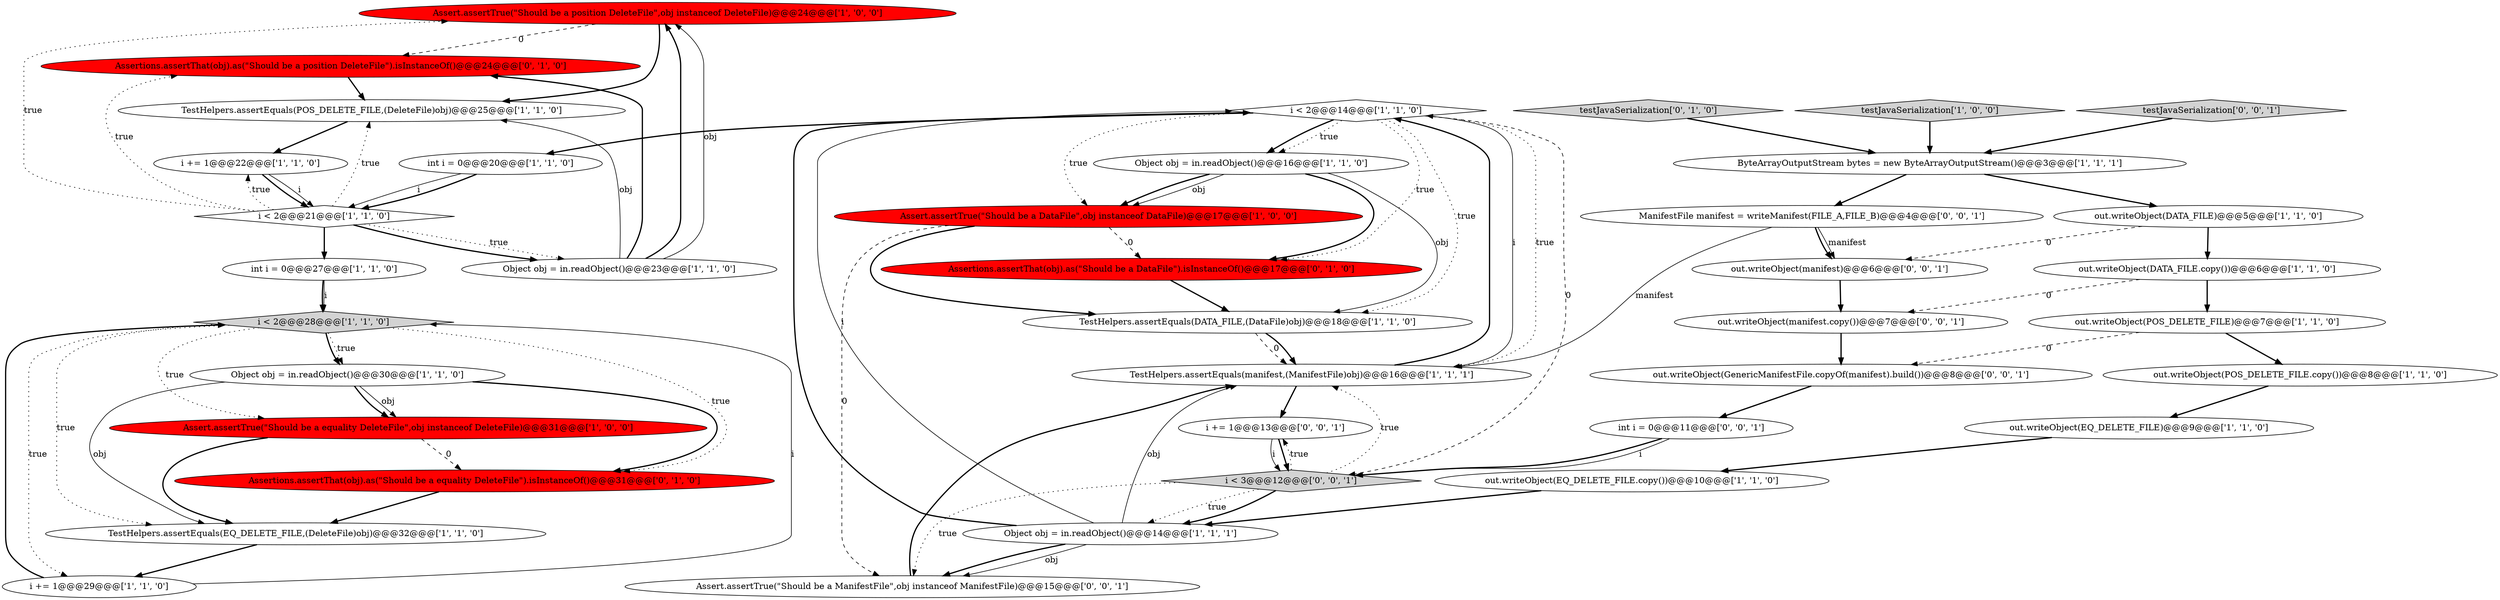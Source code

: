 digraph {
17 [style = filled, label = "Assert.assertTrue(\"Should be a position DeleteFile\",obj instanceof DeleteFile)@@@24@@@['1', '0', '0']", fillcolor = red, shape = ellipse image = "AAA1AAABBB1BBB"];
0 [style = filled, label = "Assert.assertTrue(\"Should be a equality DeleteFile\",obj instanceof DeleteFile)@@@31@@@['1', '0', '0']", fillcolor = red, shape = ellipse image = "AAA1AAABBB1BBB"];
26 [style = filled, label = "Assertions.assertThat(obj).as(\"Should be a position DeleteFile\").isInstanceOf()@@@24@@@['0', '1', '0']", fillcolor = red, shape = ellipse image = "AAA1AAABBB2BBB"];
6 [style = filled, label = "TestHelpers.assertEquals(DATA_FILE,(DataFile)obj)@@@18@@@['1', '1', '0']", fillcolor = white, shape = ellipse image = "AAA0AAABBB1BBB"];
23 [style = filled, label = "TestHelpers.assertEquals(POS_DELETE_FILE,(DeleteFile)obj)@@@25@@@['1', '1', '0']", fillcolor = white, shape = ellipse image = "AAA0AAABBB1BBB"];
2 [style = filled, label = "ByteArrayOutputStream bytes = new ByteArrayOutputStream()@@@3@@@['1', '1', '1']", fillcolor = white, shape = ellipse image = "AAA0AAABBB1BBB"];
19 [style = filled, label = "out.writeObject(POS_DELETE_FILE.copy())@@@8@@@['1', '1', '0']", fillcolor = white, shape = ellipse image = "AAA0AAABBB1BBB"];
32 [style = filled, label = "Assert.assertTrue(\"Should be a ManifestFile\",obj instanceof ManifestFile)@@@15@@@['0', '0', '1']", fillcolor = white, shape = ellipse image = "AAA0AAABBB3BBB"];
12 [style = filled, label = "testJavaSerialization['1', '0', '0']", fillcolor = lightgray, shape = diamond image = "AAA0AAABBB1BBB"];
30 [style = filled, label = "i < 3@@@12@@@['0', '0', '1']", fillcolor = lightgray, shape = diamond image = "AAA0AAABBB3BBB"];
22 [style = filled, label = "out.writeObject(POS_DELETE_FILE)@@@7@@@['1', '1', '0']", fillcolor = white, shape = ellipse image = "AAA0AAABBB1BBB"];
28 [style = filled, label = "Assertions.assertThat(obj).as(\"Should be a equality DeleteFile\").isInstanceOf()@@@31@@@['0', '1', '0']", fillcolor = red, shape = ellipse image = "AAA1AAABBB2BBB"];
25 [style = filled, label = "i < 2@@@21@@@['1', '1', '0']", fillcolor = white, shape = diamond image = "AAA0AAABBB1BBB"];
8 [style = filled, label = "i += 1@@@22@@@['1', '1', '0']", fillcolor = white, shape = ellipse image = "AAA0AAABBB1BBB"];
37 [style = filled, label = "i += 1@@@13@@@['0', '0', '1']", fillcolor = white, shape = ellipse image = "AAA0AAABBB3BBB"];
29 [style = filled, label = "Assertions.assertThat(obj).as(\"Should be a DataFile\").isInstanceOf()@@@17@@@['0', '1', '0']", fillcolor = red, shape = ellipse image = "AAA1AAABBB2BBB"];
33 [style = filled, label = "out.writeObject(manifest)@@@6@@@['0', '0', '1']", fillcolor = white, shape = ellipse image = "AAA0AAABBB3BBB"];
13 [style = filled, label = "int i = 0@@@27@@@['1', '1', '0']", fillcolor = white, shape = ellipse image = "AAA0AAABBB1BBB"];
24 [style = filled, label = "i += 1@@@29@@@['1', '1', '0']", fillcolor = white, shape = ellipse image = "AAA0AAABBB1BBB"];
14 [style = filled, label = "out.writeObject(DATA_FILE)@@@5@@@['1', '1', '0']", fillcolor = white, shape = ellipse image = "AAA0AAABBB1BBB"];
9 [style = filled, label = "TestHelpers.assertEquals(EQ_DELETE_FILE,(DeleteFile)obj)@@@32@@@['1', '1', '0']", fillcolor = white, shape = ellipse image = "AAA0AAABBB1BBB"];
10 [style = filled, label = "i < 2@@@14@@@['1', '1', '0']", fillcolor = white, shape = diamond image = "AAA0AAABBB1BBB"];
21 [style = filled, label = "Object obj = in.readObject()@@@14@@@['1', '1', '1']", fillcolor = white, shape = ellipse image = "AAA0AAABBB1BBB"];
1 [style = filled, label = "i < 2@@@28@@@['1', '1', '0']", fillcolor = lightgray, shape = diamond image = "AAA0AAABBB1BBB"];
3 [style = filled, label = "out.writeObject(DATA_FILE.copy())@@@6@@@['1', '1', '0']", fillcolor = white, shape = ellipse image = "AAA0AAABBB1BBB"];
5 [style = filled, label = "out.writeObject(EQ_DELETE_FILE.copy())@@@10@@@['1', '1', '0']", fillcolor = white, shape = ellipse image = "AAA0AAABBB1BBB"];
31 [style = filled, label = "out.writeObject(manifest.copy())@@@7@@@['0', '0', '1']", fillcolor = white, shape = ellipse image = "AAA0AAABBB3BBB"];
16 [style = filled, label = "int i = 0@@@20@@@['1', '1', '0']", fillcolor = white, shape = ellipse image = "AAA0AAABBB1BBB"];
38 [style = filled, label = "int i = 0@@@11@@@['0', '0', '1']", fillcolor = white, shape = ellipse image = "AAA0AAABBB3BBB"];
35 [style = filled, label = "ManifestFile manifest = writeManifest(FILE_A,FILE_B)@@@4@@@['0', '0', '1']", fillcolor = white, shape = ellipse image = "AAA0AAABBB3BBB"];
20 [style = filled, label = "Assert.assertTrue(\"Should be a DataFile\",obj instanceof DataFile)@@@17@@@['1', '0', '0']", fillcolor = red, shape = ellipse image = "AAA1AAABBB1BBB"];
4 [style = filled, label = "Object obj = in.readObject()@@@23@@@['1', '1', '0']", fillcolor = white, shape = ellipse image = "AAA0AAABBB1BBB"];
7 [style = filled, label = "Object obj = in.readObject()@@@30@@@['1', '1', '0']", fillcolor = white, shape = ellipse image = "AAA0AAABBB1BBB"];
18 [style = filled, label = "out.writeObject(EQ_DELETE_FILE)@@@9@@@['1', '1', '0']", fillcolor = white, shape = ellipse image = "AAA0AAABBB1BBB"];
36 [style = filled, label = "testJavaSerialization['0', '0', '1']", fillcolor = lightgray, shape = diamond image = "AAA0AAABBB3BBB"];
27 [style = filled, label = "testJavaSerialization['0', '1', '0']", fillcolor = lightgray, shape = diamond image = "AAA0AAABBB2BBB"];
34 [style = filled, label = "out.writeObject(GenericManifestFile.copyOf(manifest).build())@@@8@@@['0', '0', '1']", fillcolor = white, shape = ellipse image = "AAA0AAABBB3BBB"];
11 [style = filled, label = "TestHelpers.assertEquals(manifest,(ManifestFile)obj)@@@16@@@['1', '1', '1']", fillcolor = white, shape = ellipse image = "AAA0AAABBB1BBB"];
15 [style = filled, label = "Object obj = in.readObject()@@@16@@@['1', '1', '0']", fillcolor = white, shape = ellipse image = "AAA0AAABBB1BBB"];
2->35 [style = bold, label=""];
14->3 [style = bold, label=""];
21->10 [style = bold, label=""];
25->4 [style = dotted, label="true"];
6->11 [style = dashed, label="0"];
28->9 [style = bold, label=""];
22->34 [style = dashed, label="0"];
13->1 [style = bold, label=""];
10->29 [style = dotted, label="true"];
29->6 [style = bold, label=""];
12->2 [style = bold, label=""];
38->30 [style = bold, label=""];
10->20 [style = dotted, label="true"];
15->20 [style = bold, label=""];
36->2 [style = bold, label=""];
6->11 [style = bold, label=""];
2->14 [style = bold, label=""];
20->32 [style = dashed, label="0"];
1->0 [style = dotted, label="true"];
15->6 [style = solid, label="obj"];
32->11 [style = bold, label=""];
4->23 [style = solid, label="obj"];
9->24 [style = bold, label=""];
7->0 [style = solid, label="obj"];
27->2 [style = bold, label=""];
10->6 [style = dotted, label="true"];
19->18 [style = bold, label=""];
3->31 [style = dashed, label="0"];
11->37 [style = bold, label=""];
7->0 [style = bold, label=""];
23->8 [style = bold, label=""];
0->28 [style = dashed, label="0"];
14->33 [style = dashed, label="0"];
20->29 [style = dashed, label="0"];
8->25 [style = solid, label="i"];
5->21 [style = bold, label=""];
30->32 [style = dotted, label="true"];
37->30 [style = solid, label="i"];
21->10 [style = solid, label="i"];
25->23 [style = dotted, label="true"];
34->38 [style = bold, label=""];
25->26 [style = dotted, label="true"];
15->29 [style = bold, label=""];
25->8 [style = dotted, label="true"];
1->28 [style = dotted, label="true"];
11->10 [style = solid, label="i"];
4->17 [style = bold, label=""];
22->19 [style = bold, label=""];
13->1 [style = solid, label="i"];
37->30 [style = bold, label=""];
21->32 [style = solid, label="obj"];
1->7 [style = bold, label=""];
38->30 [style = solid, label="i"];
17->23 [style = bold, label=""];
31->34 [style = bold, label=""];
24->1 [style = solid, label="i"];
30->21 [style = bold, label=""];
10->30 [style = dashed, label="0"];
10->16 [style = bold, label=""];
7->28 [style = bold, label=""];
10->11 [style = dotted, label="true"];
11->10 [style = bold, label=""];
1->9 [style = dotted, label="true"];
30->37 [style = dotted, label="true"];
24->1 [style = bold, label=""];
30->11 [style = dotted, label="true"];
0->9 [style = bold, label=""];
10->15 [style = bold, label=""];
25->13 [style = bold, label=""];
1->24 [style = dotted, label="true"];
35->33 [style = bold, label=""];
35->33 [style = solid, label="manifest"];
4->26 [style = bold, label=""];
25->4 [style = bold, label=""];
15->20 [style = solid, label="obj"];
16->25 [style = bold, label=""];
20->6 [style = bold, label=""];
3->22 [style = bold, label=""];
21->11 [style = solid, label="obj"];
30->21 [style = dotted, label="true"];
4->17 [style = solid, label="obj"];
16->25 [style = solid, label="i"];
1->7 [style = dotted, label="true"];
10->15 [style = dotted, label="true"];
7->9 [style = solid, label="obj"];
25->17 [style = dotted, label="true"];
18->5 [style = bold, label=""];
26->23 [style = bold, label=""];
21->32 [style = bold, label=""];
35->11 [style = solid, label="manifest"];
33->31 [style = bold, label=""];
17->26 [style = dashed, label="0"];
8->25 [style = bold, label=""];
}
